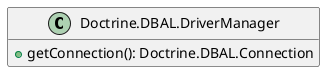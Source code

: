 @startuml
set namespaceSeparator none
hide empty members
hide empty methods

class Doctrine.DBAL.DriverManager {
  +getConnection(): Doctrine.DBAL.Connection
}
@enduml
